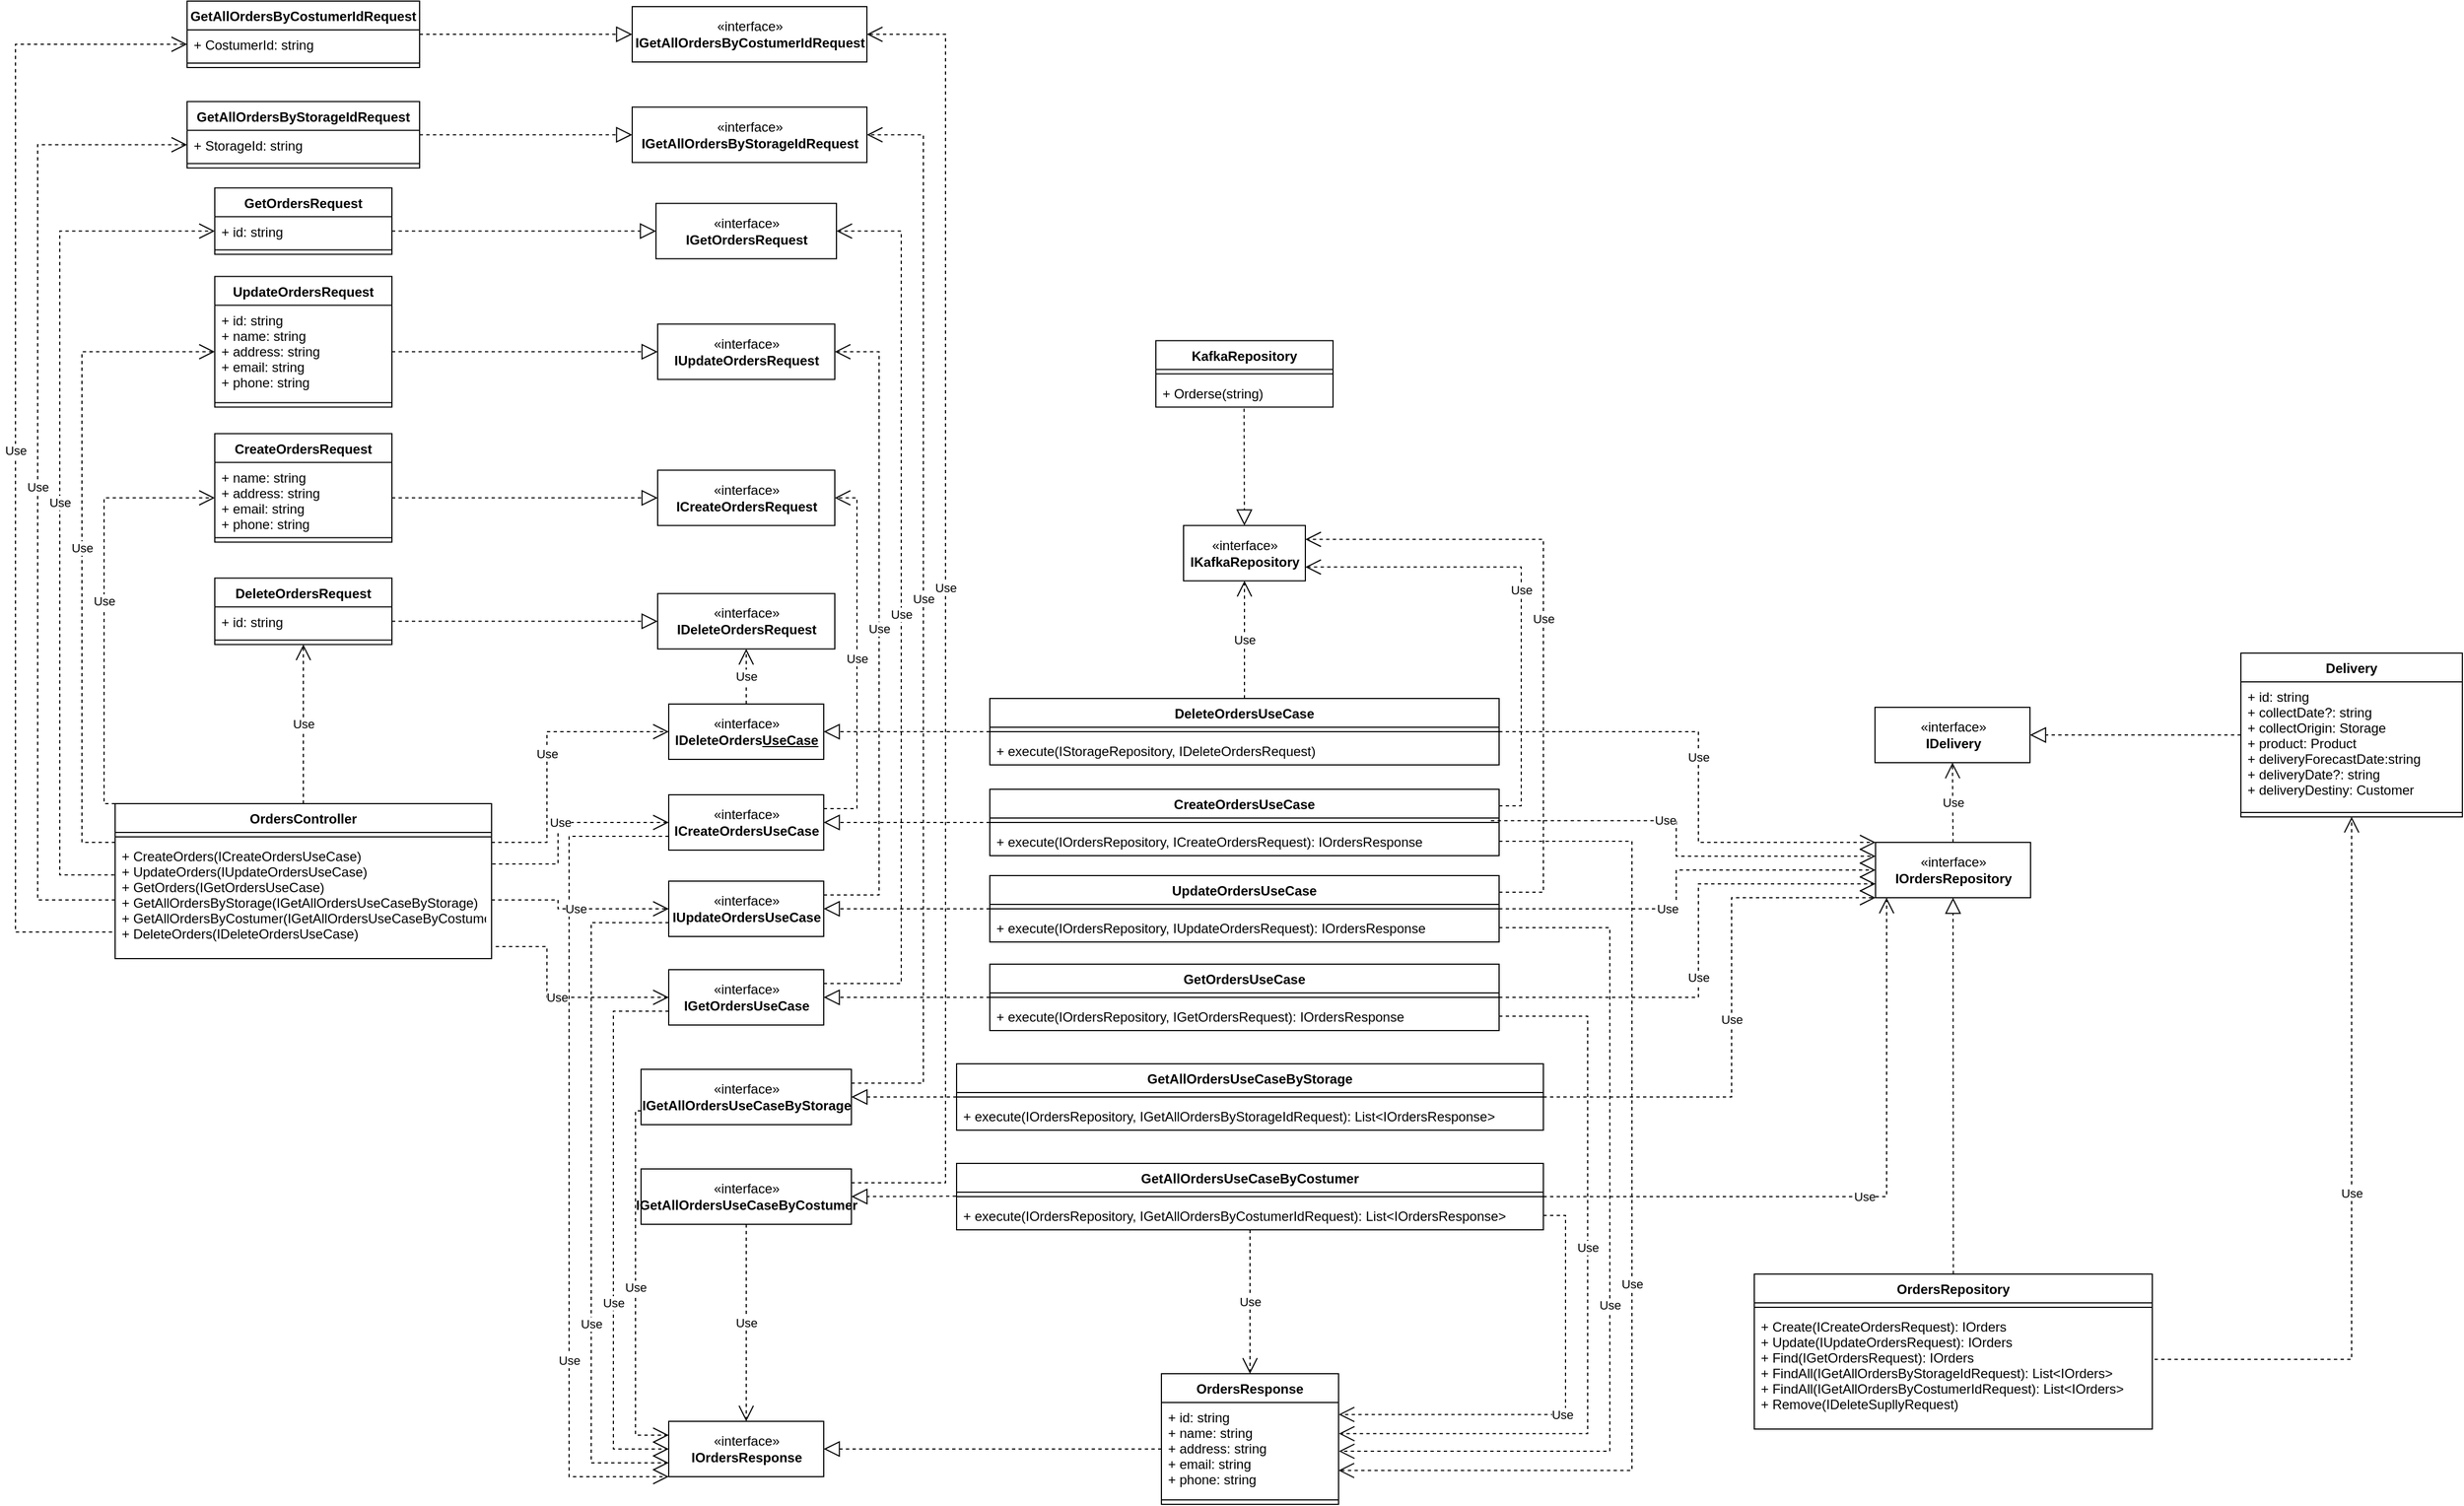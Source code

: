 <mxfile version="18.0.8" type="device"><diagram id="R9wGF6cqfLT7qbF-v_ny" name="Page-1"><mxGraphModel dx="2692" dy="3988" grid="1" gridSize="10" guides="1" tooltips="1" connect="1" arrows="1" fold="1" page="1" pageScale="1" pageWidth="827" pageHeight="1169" math="0" shadow="0"><root><mxCell id="0"/><mxCell id="1" parent="0"/><mxCell id="oBY4pIVmb3Fh3txqAVTj-1" value="" style="endArrow=block;dashed=1;endFill=0;endSize=12;html=1;rounded=0;exitX=0;exitY=0.5;exitDx=0;exitDy=0;entryX=1;entryY=0.5;entryDx=0;entryDy=0;" parent="1" source="oBY4pIVmb3Fh3txqAVTj-48" target="oBY4pIVmb3Fh3txqAVTj-2" edge="1"><mxGeometry width="160" relative="1" as="geometry"><mxPoint x="-690" y="-1157" as="sourcePoint"/><mxPoint x="-260" y="-950" as="targetPoint"/></mxGeometry></mxCell><mxCell id="oBY4pIVmb3Fh3txqAVTj-2" value="«interface»&lt;br&gt;&lt;b&gt;IOrdersResponse&lt;/b&gt;" style="html=1;" parent="1" vertex="1"><mxGeometry x="-890" y="-1127" width="140" height="50" as="geometry"/></mxCell><mxCell id="oBY4pIVmb3Fh3txqAVTj-3" value="" style="endArrow=block;dashed=1;endFill=0;endSize=12;html=1;rounded=0;" parent="1" source="oBY4pIVmb3Fh3txqAVTj-10" target="oBY4pIVmb3Fh3txqAVTj-21" edge="1"><mxGeometry width="160" relative="1" as="geometry"><mxPoint x="-320" y="-1560" as="sourcePoint"/><mxPoint x="-160" y="-1560" as="targetPoint"/></mxGeometry></mxCell><mxCell id="oBY4pIVmb3Fh3txqAVTj-4" value="" style="endArrow=block;dashed=1;endFill=0;endSize=12;html=1;rounded=0;" parent="1" source="oBY4pIVmb3Fh3txqAVTj-7" target="oBY4pIVmb3Fh3txqAVTj-20" edge="1"><mxGeometry width="160" relative="1" as="geometry"><mxPoint x="-670" y="-1600" as="sourcePoint"/><mxPoint x="-510" y="-1600" as="targetPoint"/></mxGeometry></mxCell><mxCell id="oBY4pIVmb3Fh3txqAVTj-5" value="" style="endArrow=block;dashed=1;endFill=0;endSize=12;html=1;rounded=0;" parent="1" source="oBY4pIVmb3Fh3txqAVTj-13" target="oBY4pIVmb3Fh3txqAVTj-22" edge="1"><mxGeometry width="160" relative="1" as="geometry"><mxPoint x="-320" y="-1560" as="sourcePoint"/><mxPoint x="-160" y="-1560" as="targetPoint"/></mxGeometry></mxCell><mxCell id="oBY4pIVmb3Fh3txqAVTj-6" value="" style="endArrow=block;dashed=1;endFill=0;endSize=12;html=1;rounded=0;" parent="1" source="oBY4pIVmb3Fh3txqAVTj-16" target="oBY4pIVmb3Fh3txqAVTj-23" edge="1"><mxGeometry width="160" relative="1" as="geometry"><mxPoint x="-320" y="-1560" as="sourcePoint"/><mxPoint x="-160" y="-1560" as="targetPoint"/></mxGeometry></mxCell><mxCell id="oBY4pIVmb3Fh3txqAVTj-7" value="CreateOrdersUseCase" style="swimlane;fontStyle=1;align=center;verticalAlign=top;childLayout=stackLayout;horizontal=1;startSize=26;horizontalStack=0;resizeParent=1;resizeParentMax=0;resizeLast=0;collapsible=1;marginBottom=0;" parent="1" vertex="1"><mxGeometry x="-600" y="-1698" width="460" height="60" as="geometry"/></mxCell><mxCell id="oBY4pIVmb3Fh3txqAVTj-8" value="" style="line;strokeWidth=1;fillColor=none;align=left;verticalAlign=middle;spacingTop=-1;spacingLeft=3;spacingRight=3;rotatable=0;labelPosition=right;points=[];portConstraint=eastwest;" parent="oBY4pIVmb3Fh3txqAVTj-7" vertex="1"><mxGeometry y="26" width="460" height="8" as="geometry"/></mxCell><mxCell id="oBY4pIVmb3Fh3txqAVTj-9" value="+ execute(IOrdersRepository, ICreateOrdersRequest): IOrdersResponse" style="text;strokeColor=none;fillColor=none;align=left;verticalAlign=top;spacingLeft=4;spacingRight=4;overflow=hidden;rotatable=0;points=[[0,0.5],[1,0.5]];portConstraint=eastwest;" parent="oBY4pIVmb3Fh3txqAVTj-7" vertex="1"><mxGeometry y="34" width="460" height="26" as="geometry"/></mxCell><mxCell id="oBY4pIVmb3Fh3txqAVTj-10" value="UpdateOrdersUseCase" style="swimlane;fontStyle=1;align=center;verticalAlign=top;childLayout=stackLayout;horizontal=1;startSize=26;horizontalStack=0;resizeParent=1;resizeParentMax=0;resizeLast=0;collapsible=1;marginBottom=0;" parent="1" vertex="1"><mxGeometry x="-600" y="-1620" width="460" height="60" as="geometry"/></mxCell><mxCell id="oBY4pIVmb3Fh3txqAVTj-11" value="" style="line;strokeWidth=1;fillColor=none;align=left;verticalAlign=middle;spacingTop=-1;spacingLeft=3;spacingRight=3;rotatable=0;labelPosition=right;points=[];portConstraint=eastwest;" parent="oBY4pIVmb3Fh3txqAVTj-10" vertex="1"><mxGeometry y="26" width="460" height="8" as="geometry"/></mxCell><mxCell id="oBY4pIVmb3Fh3txqAVTj-12" value="+ execute(IOrdersRepository, IUpdateOrdersRequest): IOrdersResponse" style="text;strokeColor=none;fillColor=none;align=left;verticalAlign=top;spacingLeft=4;spacingRight=4;overflow=hidden;rotatable=0;points=[[0,0.5],[1,0.5]];portConstraint=eastwest;" parent="oBY4pIVmb3Fh3txqAVTj-10" vertex="1"><mxGeometry y="34" width="460" height="26" as="geometry"/></mxCell><mxCell id="oBY4pIVmb3Fh3txqAVTj-13" value="GetOrdersUseCase" style="swimlane;fontStyle=1;align=center;verticalAlign=top;childLayout=stackLayout;horizontal=1;startSize=26;horizontalStack=0;resizeParent=1;resizeParentMax=0;resizeLast=0;collapsible=1;marginBottom=0;" parent="1" vertex="1"><mxGeometry x="-600" y="-1540" width="460" height="60" as="geometry"/></mxCell><mxCell id="oBY4pIVmb3Fh3txqAVTj-14" value="" style="line;strokeWidth=1;fillColor=none;align=left;verticalAlign=middle;spacingTop=-1;spacingLeft=3;spacingRight=3;rotatable=0;labelPosition=right;points=[];portConstraint=eastwest;" parent="oBY4pIVmb3Fh3txqAVTj-13" vertex="1"><mxGeometry y="26" width="460" height="8" as="geometry"/></mxCell><mxCell id="oBY4pIVmb3Fh3txqAVTj-15" value="+ execute(IOrdersRepository, IGetOrdersRequest): IOrdersResponse" style="text;strokeColor=none;fillColor=none;align=left;verticalAlign=top;spacingLeft=4;spacingRight=4;overflow=hidden;rotatable=0;points=[[0,0.5],[1,0.5]];portConstraint=eastwest;" parent="oBY4pIVmb3Fh3txqAVTj-13" vertex="1"><mxGeometry y="34" width="460" height="26" as="geometry"/></mxCell><mxCell id="oBY4pIVmb3Fh3txqAVTj-16" value="DeleteOrdersUseCase" style="swimlane;fontStyle=1;align=center;verticalAlign=top;childLayout=stackLayout;horizontal=1;startSize=26;horizontalStack=0;resizeParent=1;resizeParentMax=0;resizeLast=0;collapsible=1;marginBottom=0;" parent="1" vertex="1"><mxGeometry x="-600" y="-1780" width="460" height="60" as="geometry"/></mxCell><mxCell id="oBY4pIVmb3Fh3txqAVTj-17" value="" style="line;strokeWidth=1;fillColor=none;align=left;verticalAlign=middle;spacingTop=-1;spacingLeft=3;spacingRight=3;rotatable=0;labelPosition=right;points=[];portConstraint=eastwest;" parent="oBY4pIVmb3Fh3txqAVTj-16" vertex="1"><mxGeometry y="26" width="460" height="8" as="geometry"/></mxCell><mxCell id="oBY4pIVmb3Fh3txqAVTj-18" value="+ execute(IStorageRepository, IDeleteOrdersRequest)" style="text;strokeColor=none;fillColor=none;align=left;verticalAlign=top;spacingLeft=4;spacingRight=4;overflow=hidden;rotatable=0;points=[[0,0.5],[1,0.5]];portConstraint=eastwest;" parent="oBY4pIVmb3Fh3txqAVTj-16" vertex="1"><mxGeometry y="34" width="460" height="26" as="geometry"/></mxCell><mxCell id="oBY4pIVmb3Fh3txqAVTj-19" value="&lt;span style=&quot;color: rgba(0 , 0 , 0 , 0) ; font-family: monospace ; font-size: 0px&quot;&gt;%3CmxGraphModel%3E%3Croot%3E%3CmxCell%20id%3D%220%22%2F%3E%3CmxCell%20id%3D%221%22%20parent%3D%220%22%2F%3E%3CmxCell%20id%3D%222%22%20value%3D%22%C2%ABinterface%C2%BB%26lt%3Bbr%26gt%3B%26lt%3Bb%26gt%3BICreateOrdersRequest%26lt%3B%2Fb%26gt%3B%22%20style%3D%22html%3D1%3B%22%20vertex%3D%221%22%20parent%3D%221%22%3E%3CmxGeometry%20x%3D%22-1110%22%20y%3D%22-2160%22%20width%3D%22140%22%20height%3D%2250%22%20as%3D%22geometry%22%2F%3E%3C%2FmxCell%3E%3CmxCell%20id%3D%223%22%20value%3D%22%C2%ABinterface%C2%BB%26lt%3Bbr%26gt%3B%26lt%3Bb%26gt%3BIGetOrdersRequest%26lt%3B%2Fb%26gt%3B%22%20style%3D%22html%3D1%3B%22%20vertex%3D%221%22%20parent%3D%221%22%3E%3CmxGeometry%20x%3D%22-1110%22%20y%3D%22-2040%22%20width%3D%22140%22%20height%3D%2250%22%20as%3D%22geometry%22%2F%3E%3C%2FmxCell%3E%3CmxCell%20id%3D%224%22%20value%3D%22%C2%ABinterface%C2%BB%26lt%3Bbr%26gt%3B%26lt%3Bb%26gt%3BIUpdateOrdersR%26lt%3B%2Fb%26gt%3B%26lt%3Bspan%20style%3D%26quot%3Bcolor%3A%20rgba(0%20%2C%200%20%2C%200%20%2C%200)%20%3B%20font-family%3A%20monospace%20%3B%20font-size%3A%200px%26quot%3B%26gt%3B%253CmxGraphModel%253E%253Croot%253E%253CmxCell%2520id%253D%25220%2522%252F%253E%253CmxCell%2520id%253D%25221%2522%2520parent%253D%25220%2522%252F%253E%253CmxCell%2520id%253D%25222%2522%2520value%253D%2522%25C2%25ABinterface%25C2%25BB%2526lt%253Bbr%2526gt%253B%2526lt%253Bb%2526gt%253BICreateOrdersRequest%2526lt%253B%252Fb%2526gt%253B%2522%2520style%253D%2522html%253D1%253B%2522%2520vertex%253D%25221%2522%2520parent%253D%25221%2522%253E%253CmxGeometry%2520x%253D%2522-790%2522%2520y%253D%2522-1310%2522%2520width%253D%2522140%2522%2520height%253D%252250%2522%2520as%253D%2522geometry%2522%252F%253E%253C%252FmxCell%253E%253C%252Froot%253E%253C%252FmxGraphModel%253E%26lt%3B%2Fspan%26gt%3B%26lt%3Bb%26gt%3B%26lt%3Bbr%26gt%3Bequest%26lt%3B%2Fb%26gt%3B%22%20style%3D%22html%3D1%3B%22%20vertex%3D%221%22%20parent%3D%221%22%3E%3CmxGeometry%20x%3D%22-1110%22%20y%3D%22-2100%22%20width%3D%22140%22%20height%3D%2250%22%20as%3D%22geometry%22%2F%3E%3C%2FmxCell%3E%3CmxCell%20id%3D%225%22%20value%3D%22%C2%ABinterface%C2%BB%26lt%3Bbr%26gt%3B%26lt%3Bb%26gt%3BIDeleteOrdersRequest%26lt%3B%2Fb%26gt%3B%22%20style%3D%22html%3D1%3B%22%20vertex%3D%221%22%20parent%3D%221%22%3E%3CmxGeometry%20x%3D%22-1110%22%20y%3D%22-1980%22%20width%3D%22140%22%20height%3D%2250%22%20as%3D%22geometry%22%2F%3E%3C%2FmxCell%3E%3C%2Froot%3E%3C%2FmxGraphModel%3E&lt;/span&gt;" style="html=1;strokeColor=none;resizeWidth=1;resizeHeight=1;fillColor=none;part=1;connectable=0;allowArrows=0;deletable=0;" parent="1" vertex="1"><mxGeometry x="-930" y="-1790" width="230.0" height="224" as="geometry"><mxPoint y="30" as="offset"/></mxGeometry></mxCell><mxCell id="oBY4pIVmb3Fh3txqAVTj-20" value="«interface»&lt;br&gt;&lt;b&gt;ICreateOrdersUseCase&lt;/b&gt;" style="html=1;" parent="1" vertex="1"><mxGeometry x="-890" y="-1693" width="140" height="50" as="geometry"/></mxCell><mxCell id="oBY4pIVmb3Fh3txqAVTj-21" value="«interface»&lt;br&gt;&lt;b&gt;IUpdateOrdersUseCase&lt;/b&gt;&lt;span style=&quot;color: rgba(0 , 0 , 0 , 0) ; font-family: monospace ; font-size: 0px&quot;&gt;%3CmxGraphModel%3E%3Croot%3E%3CmxCell%20id%3D%220%22%2F%3E%3CmxCell%20id%3D%221%22%20parent%3D%220%22%2F%3E%3CmxCell%20id%3D%222%22%20value%3D%22%C2%ABinterface%C2%BB%26lt%3Bbr%26gt%3B%26lt%3Bb%26gt%3BICreateOrdersRequest%26lt%3B%2Fb%26gt%3B%22%20style%3D%22html%3D1%3B%22%20vertex%3D%221%22%20parent%3D%221%22%3E%3CmxGeometry%20x%3D%22-790%22%20y%3D%22-1310%22%20width%3D%22140%22%20height%3D%2250%22%20as%3D%22geometry%22%2F%3E%3C%2FmxCell%3E%3C%2Froot%3E%3C%2FmxGraphMom&lt;/span&gt;&lt;b&gt;&lt;br&gt;&lt;/b&gt;" style="html=1;" parent="1" vertex="1"><mxGeometry x="-890" y="-1615" width="140" height="50" as="geometry"/></mxCell><mxCell id="oBY4pIVmb3Fh3txqAVTj-22" value="«interface»&lt;br&gt;&lt;b&gt;IGetOrdersUseCase&lt;/b&gt;" style="html=1;" parent="1" vertex="1"><mxGeometry x="-890" y="-1535" width="140" height="50" as="geometry"/></mxCell><mxCell id="oBY4pIVmb3Fh3txqAVTj-23" value="«interface»&lt;br&gt;&lt;b&gt;IDeleteOrders&lt;u&gt;UseCase&lt;/u&gt;&lt;/b&gt;" style="html=1;" parent="1" vertex="1"><mxGeometry x="-890" y="-1775" width="140" height="50" as="geometry"/></mxCell><mxCell id="oBY4pIVmb3Fh3txqAVTj-24" value="Use" style="endArrow=open;endSize=12;dashed=1;html=1;rounded=0;exitX=0;exitY=0.75;exitDx=0;exitDy=0;edgeStyle=elbowEdgeStyle;entryX=0;entryY=1;entryDx=0;entryDy=0;" parent="1" source="oBY4pIVmb3Fh3txqAVTj-20" target="oBY4pIVmb3Fh3txqAVTj-2" edge="1"><mxGeometry x="0.485" width="160" relative="1" as="geometry"><mxPoint x="-1170" y="-1640" as="sourcePoint"/><mxPoint x="-920" y="-1250" as="targetPoint"/><Array as="points"><mxPoint x="-980" y="-1610"/><mxPoint x="-970" y="-1390"/><mxPoint x="-900" y="-1210"/><mxPoint x="-920" y="-1420"/><mxPoint x="-910" y="-1660"/><mxPoint x="-900" y="-1680"/><mxPoint x="-890" y="-1560"/></Array><mxPoint as="offset"/></mxGeometry></mxCell><mxCell id="oBY4pIVmb3Fh3txqAVTj-25" value="Use" style="endArrow=open;endSize=12;dashed=1;html=1;rounded=0;exitX=0;exitY=0.75;exitDx=0;exitDy=0;edgeStyle=elbowEdgeStyle;entryX=0;entryY=0.75;entryDx=0;entryDy=0;" parent="1" source="oBY4pIVmb3Fh3txqAVTj-21" target="oBY4pIVmb3Fh3txqAVTj-2" edge="1"><mxGeometry x="0.376" width="160" relative="1" as="geometry"><mxPoint x="-1030" y="-1450" as="sourcePoint"/><mxPoint x="-940" y="-1230" as="targetPoint"/><Array as="points"><mxPoint x="-960" y="-1370"/><mxPoint x="-950" y="-1400"/><mxPoint x="-940" y="-1440"/><mxPoint x="-940" y="-1410"/><mxPoint x="-920" y="-1490"/><mxPoint x="-910" y="-1519"/></Array><mxPoint as="offset"/></mxGeometry></mxCell><mxCell id="oBY4pIVmb3Fh3txqAVTj-26" value="Use" style="endArrow=open;endSize=12;dashed=1;html=1;rounded=0;exitX=0;exitY=0.75;exitDx=0;exitDy=0;edgeStyle=elbowEdgeStyle;entryX=0;entryY=0.5;entryDx=0;entryDy=0;" parent="1" source="oBY4pIVmb3Fh3txqAVTj-22" target="oBY4pIVmb3Fh3txqAVTj-2" edge="1"><mxGeometry x="0.264" width="160" relative="1" as="geometry"><mxPoint x="-1030" y="-1450" as="sourcePoint"/><mxPoint x="-960" y="-1180" as="targetPoint"/><Array as="points"><mxPoint x="-940" y="-1210"/><mxPoint x="-930" y="-1370"/><mxPoint x="-920" y="-1390"/><mxPoint x="-820" y="-1370"/><mxPoint x="-930" y="-1390"/><mxPoint x="-960" y="-1380"/><mxPoint x="-980" y="-1400"/><mxPoint x="-940" y="-1480"/><mxPoint x="-930" y="-1480"/></Array><mxPoint as="offset"/></mxGeometry></mxCell><mxCell id="oBY4pIVmb3Fh3txqAVTj-27" value="Use" style="endArrow=open;endSize=12;dashed=1;html=1;rounded=0;exitX=0.984;exitY=0.3;exitDx=0;exitDy=0;entryX=0;entryY=0.25;entryDx=0;entryDy=0;edgeStyle=elbowEdgeStyle;exitPerimeter=0;" parent="1" source="oBY4pIVmb3Fh3txqAVTj-8" target="oBY4pIVmb3Fh3txqAVTj-74" edge="1"><mxGeometry x="-0.17" width="160" relative="1" as="geometry"><mxPoint x="-320" y="-1650" as="sourcePoint"/><mxPoint x="-160" y="-1650" as="targetPoint"/><Array as="points"><mxPoint x="20" y="-1650"/><mxPoint x="20" y="-1720"/></Array><mxPoint as="offset"/></mxGeometry></mxCell><mxCell id="oBY4pIVmb3Fh3txqAVTj-28" value="Use" style="endArrow=open;endSize=12;dashed=1;html=1;rounded=0;exitX=1;exitY=0.5;exitDx=0;exitDy=0;entryX=0;entryY=0.5;entryDx=0;entryDy=0;edgeStyle=elbowEdgeStyle;" parent="1" source="oBY4pIVmb3Fh3txqAVTj-10" target="oBY4pIVmb3Fh3txqAVTj-74" edge="1"><mxGeometry x="-0.193" width="160" relative="1" as="geometry"><mxPoint x="-310" y="-1640" as="sourcePoint"/><mxPoint x="-150" y="-1640" as="targetPoint"/><Array as="points"><mxPoint x="20" y="-1610"/></Array><mxPoint as="offset"/></mxGeometry></mxCell><mxCell id="oBY4pIVmb3Fh3txqAVTj-29" value="Use" style="endArrow=open;endSize=12;dashed=1;html=1;rounded=0;exitX=1;exitY=0.5;exitDx=0;exitDy=0;entryX=0;entryY=0.75;entryDx=0;entryDy=0;edgeStyle=elbowEdgeStyle;" parent="1" source="oBY4pIVmb3Fh3txqAVTj-13" target="oBY4pIVmb3Fh3txqAVTj-74" edge="1"><mxGeometry x="-0.104" width="160" relative="1" as="geometry"><mxPoint x="-300" y="-1630" as="sourcePoint"/><mxPoint x="-140" y="-1630" as="targetPoint"/><Array as="points"><mxPoint x="40" y="-1540"/><mxPoint x="-10" y="-1620"/><mxPoint x="-260" y="-1620"/></Array><mxPoint as="offset"/></mxGeometry></mxCell><mxCell id="oBY4pIVmb3Fh3txqAVTj-30" value="Use" style="endArrow=open;endSize=12;dashed=1;html=1;rounded=0;edgeStyle=elbowEdgeStyle;exitX=1;exitY=0.5;exitDx=0;exitDy=0;entryX=0;entryY=0;entryDx=0;entryDy=0;" parent="1" source="oBY4pIVmb3Fh3txqAVTj-16" target="oBY4pIVmb3Fh3txqAVTj-74" edge="1"><mxGeometry x="-0.08" width="160" relative="1" as="geometry"><mxPoint x="-280" y="-1550" as="sourcePoint"/><mxPoint x="150" y="-1750" as="targetPoint"/><Array as="points"><mxPoint x="40" y="-1690"/><mxPoint x="30" y="-1560"/></Array><mxPoint as="offset"/></mxGeometry></mxCell><mxCell id="oBY4pIVmb3Fh3txqAVTj-31" value="DeleteOrdersRequest" style="swimlane;fontStyle=1;align=center;verticalAlign=top;childLayout=stackLayout;horizontal=1;startSize=26;horizontalStack=0;resizeParent=1;resizeParentMax=0;resizeLast=0;collapsible=1;marginBottom=0;" parent="1" vertex="1"><mxGeometry x="-1300" y="-1888.75" width="160" height="60" as="geometry"/></mxCell><mxCell id="oBY4pIVmb3Fh3txqAVTj-32" value="+ id: string" style="text;strokeColor=none;fillColor=none;align=left;verticalAlign=top;spacingLeft=4;spacingRight=4;overflow=hidden;rotatable=0;points=[[0,0.5],[1,0.5]];portConstraint=eastwest;" parent="oBY4pIVmb3Fh3txqAVTj-31" vertex="1"><mxGeometry y="26" width="160" height="26" as="geometry"/></mxCell><mxCell id="oBY4pIVmb3Fh3txqAVTj-33" value="" style="line;strokeWidth=1;fillColor=none;align=left;verticalAlign=middle;spacingTop=-1;spacingLeft=3;spacingRight=3;rotatable=0;labelPosition=right;points=[];portConstraint=eastwest;" parent="oBY4pIVmb3Fh3txqAVTj-31" vertex="1"><mxGeometry y="52" width="160" height="8" as="geometry"/></mxCell><mxCell id="oBY4pIVmb3Fh3txqAVTj-34" style="edgeStyle=elbowEdgeStyle;rounded=0;orthogonalLoop=1;jettySize=auto;html=1;exitX=0.5;exitY=0;exitDx=0;exitDy=0;" parent="1" source="oBY4pIVmb3Fh3txqAVTj-31" target="oBY4pIVmb3Fh3txqAVTj-31" edge="1"><mxGeometry relative="1" as="geometry"/></mxCell><mxCell id="oBY4pIVmb3Fh3txqAVTj-35" value="GetOrdersRequest" style="swimlane;fontStyle=1;align=center;verticalAlign=top;childLayout=stackLayout;horizontal=1;startSize=26;horizontalStack=0;resizeParent=1;resizeParentMax=0;resizeLast=0;collapsible=1;marginBottom=0;" parent="1" vertex="1"><mxGeometry x="-1300" y="-2241.25" width="160" height="60" as="geometry"/></mxCell><mxCell id="oBY4pIVmb3Fh3txqAVTj-36" value="+ id: string" style="text;strokeColor=none;fillColor=none;align=left;verticalAlign=top;spacingLeft=4;spacingRight=4;overflow=hidden;rotatable=0;points=[[0,0.5],[1,0.5]];portConstraint=eastwest;" parent="oBY4pIVmb3Fh3txqAVTj-35" vertex="1"><mxGeometry y="26" width="160" height="26" as="geometry"/></mxCell><mxCell id="oBY4pIVmb3Fh3txqAVTj-37" value="" style="line;strokeWidth=1;fillColor=none;align=left;verticalAlign=middle;spacingTop=-1;spacingLeft=3;spacingRight=3;rotatable=0;labelPosition=right;points=[];portConstraint=eastwest;" parent="oBY4pIVmb3Fh3txqAVTj-35" vertex="1"><mxGeometry y="52" width="160" height="8" as="geometry"/></mxCell><mxCell id="oBY4pIVmb3Fh3txqAVTj-38" value="UpdateOrdersRequest" style="swimlane;fontStyle=1;align=center;verticalAlign=top;childLayout=stackLayout;horizontal=1;startSize=26;horizontalStack=0;resizeParent=1;resizeParentMax=0;resizeLast=0;collapsible=1;marginBottom=0;" parent="1" vertex="1"><mxGeometry x="-1300" y="-2161.25" width="160" height="118" as="geometry"/></mxCell><mxCell id="oBY4pIVmb3Fh3txqAVTj-39" value="+ id: string&#10;+ name: string&#10;+ address: string&#10;+ email: string&#10;+ phone: string" style="text;strokeColor=none;fillColor=none;align=left;verticalAlign=top;spacingLeft=4;spacingRight=4;overflow=hidden;rotatable=0;points=[[0,0.5],[1,0.5]];portConstraint=eastwest;" parent="oBY4pIVmb3Fh3txqAVTj-38" vertex="1"><mxGeometry y="26" width="160" height="84" as="geometry"/></mxCell><mxCell id="oBY4pIVmb3Fh3txqAVTj-40" value="" style="line;strokeWidth=1;fillColor=none;align=left;verticalAlign=middle;spacingTop=-1;spacingLeft=3;spacingRight=3;rotatable=0;labelPosition=right;points=[];portConstraint=eastwest;" parent="oBY4pIVmb3Fh3txqAVTj-38" vertex="1"><mxGeometry y="110" width="160" height="8" as="geometry"/></mxCell><mxCell id="oBY4pIVmb3Fh3txqAVTj-41" value="CreateOrdersRequest" style="swimlane;fontStyle=1;align=center;verticalAlign=top;childLayout=stackLayout;horizontal=1;startSize=26;horizontalStack=0;resizeParent=1;resizeParentMax=0;resizeLast=0;collapsible=1;marginBottom=0;" parent="1" vertex="1"><mxGeometry x="-1300" y="-2019.25" width="160" height="98" as="geometry"/></mxCell><mxCell id="oBY4pIVmb3Fh3txqAVTj-42" value="+ name: string&#10;+ address: string&#10;+ email: string&#10;+ phone: string" style="text;strokeColor=none;fillColor=none;align=left;verticalAlign=top;spacingLeft=4;spacingRight=4;overflow=hidden;rotatable=0;points=[[0,0.5],[1,0.5]];portConstraint=eastwest;" parent="oBY4pIVmb3Fh3txqAVTj-41" vertex="1"><mxGeometry y="26" width="160" height="64" as="geometry"/></mxCell><mxCell id="oBY4pIVmb3Fh3txqAVTj-43" value="" style="line;strokeWidth=1;fillColor=none;align=left;verticalAlign=middle;spacingTop=-1;spacingLeft=3;spacingRight=3;rotatable=0;labelPosition=right;points=[];portConstraint=eastwest;" parent="oBY4pIVmb3Fh3txqAVTj-41" vertex="1"><mxGeometry y="90" width="160" height="8" as="geometry"/></mxCell><mxCell id="oBY4pIVmb3Fh3txqAVTj-44" value="Use" style="endArrow=open;endSize=12;dashed=1;html=1;rounded=0;exitX=1;exitY=0.5;exitDx=0;exitDy=0;entryX=1.002;entryY=0.335;entryDx=0;entryDy=0;edgeStyle=elbowEdgeStyle;entryPerimeter=0;" parent="1" source="oBY4pIVmb3Fh3txqAVTj-15" target="oBY4pIVmb3Fh3txqAVTj-48" edge="1"><mxGeometry x="-0.153" width="160" relative="1" as="geometry"><mxPoint x="-460" y="-1450" as="sourcePoint"/><mxPoint x="-520" y="-1392" as="targetPoint"/><Array as="points"><mxPoint x="-60" y="-1280"/><mxPoint x="-100" y="-1440"/><mxPoint x="-90" y="-1460"/><mxPoint x="-110" y="-1380"/><mxPoint x="-500" y="-1440"/><mxPoint x="-490" y="-1490"/></Array><mxPoint as="offset"/></mxGeometry></mxCell><mxCell id="oBY4pIVmb3Fh3txqAVTj-45" value="Use" style="endArrow=open;endSize=12;dashed=1;html=1;rounded=0;exitX=1;exitY=0.5;exitDx=0;exitDy=0;entryX=1.002;entryY=0.524;entryDx=0;entryDy=0;edgeStyle=elbowEdgeStyle;entryPerimeter=0;" parent="1" source="oBY4pIVmb3Fh3txqAVTj-12" target="oBY4pIVmb3Fh3txqAVTj-48" edge="1"><mxGeometry x="0.077" width="160" relative="1" as="geometry"><mxPoint x="-530" y="-1530" as="sourcePoint"/><mxPoint x="-520" y="-1377" as="targetPoint"/><Array as="points"><mxPoint x="-40" y="-1280"/><mxPoint x="-80" y="-1550"/><mxPoint x="-100" y="-1550"/><mxPoint x="-110" y="-1400"/><mxPoint x="-120" y="-1430"/><mxPoint x="-130" y="-1470"/><mxPoint x="-470" y="-1490"/></Array><mxPoint as="offset"/></mxGeometry></mxCell><mxCell id="oBY4pIVmb3Fh3txqAVTj-46" value="Use" style="endArrow=open;endSize=12;dashed=1;html=1;rounded=0;exitX=1;exitY=0.5;exitDx=0;exitDy=0;entryX=1;entryY=0.731;entryDx=0;entryDy=0;edgeStyle=elbowEdgeStyle;entryPerimeter=0;" parent="1" source="oBY4pIVmb3Fh3txqAVTj-9" target="oBY4pIVmb3Fh3txqAVTj-48" edge="1"><mxGeometry x="0.093" width="160" relative="1" as="geometry"><mxPoint x="-390" y="-1460" as="sourcePoint"/><mxPoint x="-520" y="-1369.5" as="targetPoint"/><Array as="points"><mxPoint x="-20" y="-1280"/><mxPoint x="10" y="-1280"/><mxPoint x="-60" y="-1460"/><mxPoint x="-80" y="-1470"/><mxPoint x="-100" y="-1620"/><mxPoint x="-240" y="-1550"/><mxPoint x="-450" y="-1540"/></Array><mxPoint y="-1" as="offset"/></mxGeometry></mxCell><mxCell id="oBY4pIVmb3Fh3txqAVTj-47" value="OrdersResponse" style="swimlane;fontStyle=1;align=center;verticalAlign=top;childLayout=stackLayout;horizontal=1;startSize=26;horizontalStack=0;resizeParent=1;resizeParentMax=0;resizeLast=0;collapsible=1;marginBottom=0;" parent="1" vertex="1"><mxGeometry x="-445" y="-1170" width="160" height="118" as="geometry"/></mxCell><mxCell id="oBY4pIVmb3Fh3txqAVTj-48" value="+ id: string&#10;+ name: string&#10;+ address: string&#10;+ email: string&#10;+ phone: string" style="text;strokeColor=none;fillColor=none;align=left;verticalAlign=top;spacingLeft=4;spacingRight=4;overflow=hidden;rotatable=0;points=[[0,0.5],[1,0.5]];portConstraint=eastwest;" parent="oBY4pIVmb3Fh3txqAVTj-47" vertex="1"><mxGeometry y="26" width="160" height="84" as="geometry"/></mxCell><mxCell id="oBY4pIVmb3Fh3txqAVTj-49" value="" style="line;strokeWidth=1;fillColor=none;align=left;verticalAlign=middle;spacingTop=-1;spacingLeft=3;spacingRight=3;rotatable=0;labelPosition=right;points=[];portConstraint=eastwest;" parent="oBY4pIVmb3Fh3txqAVTj-47" vertex="1"><mxGeometry y="110" width="160" height="8" as="geometry"/></mxCell><mxCell id="oBY4pIVmb3Fh3txqAVTj-50" value="Use" style="endArrow=open;endSize=12;dashed=1;html=1;rounded=0;exitX=0.5;exitY=0;exitDx=0;exitDy=0;entryX=0.5;entryY=1;entryDx=0;entryDy=0;" parent="1" source="oBY4pIVmb3Fh3txqAVTj-74" target="oBY4pIVmb3Fh3txqAVTj-75" edge="1"><mxGeometry width="160" relative="1" as="geometry"><mxPoint x="-8.5" y="-1750" as="sourcePoint"/><mxPoint y="-1830" as="targetPoint"/></mxGeometry></mxCell><mxCell id="oBY4pIVmb3Fh3txqAVTj-51" value="«interface»&lt;br&gt;&lt;b&gt;IDeleteOrdersRequest&lt;/b&gt;" style="html=1;" parent="1" vertex="1"><mxGeometry x="-900" y="-1874.75" width="160" height="50" as="geometry"/></mxCell><mxCell id="oBY4pIVmb3Fh3txqAVTj-52" value="«interface»&lt;br&gt;&lt;b&gt;ICreateOrdersRequest&lt;/b&gt;" style="html=1;" parent="1" vertex="1"><mxGeometry x="-900" y="-1986.25" width="160" height="50" as="geometry"/></mxCell><mxCell id="oBY4pIVmb3Fh3txqAVTj-53" value="«interface»&lt;br&gt;&lt;b&gt;IUpdateOrdersR&lt;/b&gt;&lt;span style=&quot;color: rgba(0 , 0 , 0 , 0) ; font-family: monospace ; font-size: 0px&quot;&gt;3CmxGraphModel%3E%3Croot%3E%3CmxCell%20id%3D%220%22%2F%3E%3CmxCell%20id%3D%221%22%20parent%3D%220%22%2F%3E%3CmxCell%20id%3D%222%22%20value%3D%22%C2%ABinterface%C2%BB%26lt%3Bbr%26gt%3B%26lt%3Bb%26gt%3BICreateOrdersRequest%26lt%3B%2Fb%26gt%3B%22%20style%3D%22html%3D1%3B%22%20vertex%3D%221%22%20parent%3D%221%22%3E%3CmxGeometry%20x%3D%22-790%22%20y%3D%22-1310%22%20width%3D%22140%22%20height%3D%2250%22%20as%3D%22geometry%22%2F%3E%3C%2FmxCell%3E%3C%2Froot%3E%3C%2FmxGraphModel%3E&lt;/span&gt;&lt;b&gt;equest&lt;/b&gt;" style="html=1;" parent="1" vertex="1"><mxGeometry x="-900" y="-2118.25" width="160" height="50" as="geometry"/></mxCell><mxCell id="oBY4pIVmb3Fh3txqAVTj-54" value="«interface»&lt;br&gt;&lt;b&gt;IGetOrdersRequest&lt;/b&gt;" style="html=1;" parent="1" vertex="1"><mxGeometry x="-901.5" y="-2227.25" width="163" height="50" as="geometry"/></mxCell><mxCell id="oBY4pIVmb3Fh3txqAVTj-55" value="Use" style="endArrow=open;endSize=12;dashed=1;html=1;rounded=0;entryX=0.5;entryY=1;entryDx=0;entryDy=0;exitX=0.5;exitY=0;exitDx=0;exitDy=0;" parent="1" source="oBY4pIVmb3Fh3txqAVTj-23" target="oBY4pIVmb3Fh3txqAVTj-51" edge="1"><mxGeometry width="160" relative="1" as="geometry"><mxPoint x="-820" y="-1820" as="sourcePoint"/><mxPoint x="-660" y="-1820" as="targetPoint"/></mxGeometry></mxCell><mxCell id="oBY4pIVmb3Fh3txqAVTj-56" value="OrdersController" style="swimlane;fontStyle=1;align=center;verticalAlign=top;childLayout=stackLayout;horizontal=1;startSize=26;horizontalStack=0;resizeParent=1;resizeParentMax=0;resizeLast=0;collapsible=1;marginBottom=0;" parent="1" vertex="1"><mxGeometry x="-1390" y="-1685" width="340" height="140" as="geometry"/></mxCell><mxCell id="oBY4pIVmb3Fh3txqAVTj-57" value="" style="line;strokeWidth=1;fillColor=none;align=left;verticalAlign=middle;spacingTop=-1;spacingLeft=3;spacingRight=3;rotatable=0;labelPosition=right;points=[];portConstraint=eastwest;" parent="oBY4pIVmb3Fh3txqAVTj-56" vertex="1"><mxGeometry y="26" width="340" height="8" as="geometry"/></mxCell><mxCell id="oBY4pIVmb3Fh3txqAVTj-58" value="+ CreateOrders(ICreateOrdersUseCase)&#10;+ UpdateOrders(IUpdateOrdersUseCase)&#10;+ GetOrders(IGetOrdersUseCase)&#10;+ GetAllOrdersByStorage(IGetAllOrdersUseCaseByStorage)&#10;+ GetAllOrdersByCostumer(IGetAllOrdersUseCaseByCostumer)&#10;+ DeleteOrders(IDeleteOrdersUseCase)" style="text;strokeColor=none;fillColor=none;align=left;verticalAlign=top;spacingLeft=4;spacingRight=4;overflow=hidden;rotatable=0;points=[[0,0.5],[1,0.5]];portConstraint=eastwest;" parent="oBY4pIVmb3Fh3txqAVTj-56" vertex="1"><mxGeometry y="34" width="340" height="106" as="geometry"/></mxCell><mxCell id="oBY4pIVmb3Fh3txqAVTj-59" value="" style="endArrow=block;dashed=1;endFill=0;endSize=12;html=1;rounded=0;entryX=0;entryY=0.5;entryDx=0;entryDy=0;" parent="1" source="oBY4pIVmb3Fh3txqAVTj-36" target="oBY4pIVmb3Fh3txqAVTj-54" edge="1"><mxGeometry width="160" relative="1" as="geometry"><mxPoint x="-1110" y="-2221.25" as="sourcePoint"/><mxPoint x="-950" y="-2221.25" as="targetPoint"/></mxGeometry></mxCell><mxCell id="oBY4pIVmb3Fh3txqAVTj-60" value="" style="endArrow=block;dashed=1;endFill=0;endSize=12;html=1;rounded=0;exitX=1;exitY=0.5;exitDx=0;exitDy=0;entryX=0;entryY=0.5;entryDx=0;entryDy=0;" parent="1" source="oBY4pIVmb3Fh3txqAVTj-39" target="oBY4pIVmb3Fh3txqAVTj-53" edge="1"><mxGeometry width="160" relative="1" as="geometry"><mxPoint x="-1090" y="-2091.25" as="sourcePoint"/><mxPoint x="-930" y="-2091.25" as="targetPoint"/></mxGeometry></mxCell><mxCell id="oBY4pIVmb3Fh3txqAVTj-61" value="" style="endArrow=block;dashed=1;endFill=0;endSize=12;html=1;rounded=0;exitX=1;exitY=0.5;exitDx=0;exitDy=0;entryX=0;entryY=0.5;entryDx=0;entryDy=0;" parent="1" source="oBY4pIVmb3Fh3txqAVTj-42" target="oBY4pIVmb3Fh3txqAVTj-52" edge="1"><mxGeometry width="160" relative="1" as="geometry"><mxPoint x="-1260" y="-2011.25" as="sourcePoint"/><mxPoint x="-1100" y="-2011.25" as="targetPoint"/></mxGeometry></mxCell><mxCell id="oBY4pIVmb3Fh3txqAVTj-62" value="" style="endArrow=block;dashed=1;endFill=0;endSize=12;html=1;rounded=0;exitX=1;exitY=0.5;exitDx=0;exitDy=0;" parent="1" source="oBY4pIVmb3Fh3txqAVTj-32" target="oBY4pIVmb3Fh3txqAVTj-51" edge="1"><mxGeometry width="160" relative="1" as="geometry"><mxPoint x="-1120" y="-1841.25" as="sourcePoint"/><mxPoint x="-960" y="-1841.25" as="targetPoint"/></mxGeometry></mxCell><mxCell id="oBY4pIVmb3Fh3txqAVTj-63" value="Use" style="endArrow=open;endSize=12;dashed=1;html=1;rounded=0;exitX=1;exitY=0.25;exitDx=0;exitDy=0;entryX=1;entryY=0.5;entryDx=0;entryDy=0;edgeStyle=elbowEdgeStyle;" parent="1" source="oBY4pIVmb3Fh3txqAVTj-20" target="oBY4pIVmb3Fh3txqAVTj-52" edge="1"><mxGeometry width="160" relative="1" as="geometry"><mxPoint x="-620" y="-1860" as="sourcePoint"/><mxPoint x="-460" y="-1860" as="targetPoint"/><Array as="points"><mxPoint x="-720" y="-1850"/></Array></mxGeometry></mxCell><mxCell id="oBY4pIVmb3Fh3txqAVTj-64" value="Use" style="endArrow=open;endSize=12;dashed=1;html=1;rounded=0;exitX=1;exitY=0.25;exitDx=0;exitDy=0;entryX=1;entryY=0.5;entryDx=0;entryDy=0;edgeStyle=elbowEdgeStyle;" parent="1" source="oBY4pIVmb3Fh3txqAVTj-21" target="oBY4pIVmb3Fh3txqAVTj-53" edge="1"><mxGeometry width="160" relative="1" as="geometry"><mxPoint x="-550" y="-1870" as="sourcePoint"/><mxPoint x="-390" y="-1870" as="targetPoint"/><Array as="points"><mxPoint x="-700" y="-1920"/><mxPoint x="-690" y="-1877"/></Array></mxGeometry></mxCell><mxCell id="oBY4pIVmb3Fh3txqAVTj-65" value="Use" style="endArrow=open;endSize=12;dashed=1;html=1;rounded=0;exitX=1;exitY=0.25;exitDx=0;exitDy=0;entryX=1;entryY=0.5;entryDx=0;entryDy=0;edgeStyle=elbowEdgeStyle;" parent="1" source="oBY4pIVmb3Fh3txqAVTj-22" target="oBY4pIVmb3Fh3txqAVTj-54" edge="1"><mxGeometry width="160" relative="1" as="geometry"><mxPoint x="-560" y="-1910" as="sourcePoint"/><mxPoint x="-400" y="-1910" as="targetPoint"/><Array as="points"><mxPoint x="-680" y="-1920"/><mxPoint x="-670" y="-1920"/><mxPoint x="-660" y="-1890"/></Array></mxGeometry></mxCell><mxCell id="oBY4pIVmb3Fh3txqAVTj-66" value="Use" style="endArrow=open;endSize=12;dashed=1;html=1;rounded=0;exitX=0.5;exitY=0;exitDx=0;exitDy=0;entryX=0.5;entryY=1;entryDx=0;entryDy=0;" parent="1" source="oBY4pIVmb3Fh3txqAVTj-56" target="oBY4pIVmb3Fh3txqAVTj-31" edge="1"><mxGeometry width="160" relative="1" as="geometry"><mxPoint x="-1280" y="-1760" as="sourcePoint"/><mxPoint x="-1120" y="-1760" as="targetPoint"/></mxGeometry></mxCell><mxCell id="oBY4pIVmb3Fh3txqAVTj-67" value="Use" style="endArrow=open;endSize=12;dashed=1;html=1;rounded=0;exitX=0;exitY=0;exitDx=0;exitDy=0;entryX=0;entryY=0.5;entryDx=0;entryDy=0;edgeStyle=elbowEdgeStyle;" parent="1" source="oBY4pIVmb3Fh3txqAVTj-56" target="oBY4pIVmb3Fh3txqAVTj-42" edge="1"><mxGeometry width="160" relative="1" as="geometry"><mxPoint x="-1430" y="-1770" as="sourcePoint"/><mxPoint x="-1270" y="-1770" as="targetPoint"/><Array as="points"><mxPoint x="-1400" y="-1820"/><mxPoint x="-1360" y="-1840"/><mxPoint x="-1350" y="-1760"/><mxPoint x="-1340" y="-1830"/></Array></mxGeometry></mxCell><mxCell id="oBY4pIVmb3Fh3txqAVTj-68" value="Use" style="endArrow=open;endSize=12;dashed=1;html=1;rounded=0;entryX=0;entryY=0.5;entryDx=0;entryDy=0;edgeStyle=elbowEdgeStyle;exitX=0;exitY=0.25;exitDx=0;exitDy=0;" parent="1" source="oBY4pIVmb3Fh3txqAVTj-56" target="oBY4pIVmb3Fh3txqAVTj-39" edge="1"><mxGeometry width="160" relative="1" as="geometry"><mxPoint x="-1310" y="-1637" as="sourcePoint"/><mxPoint x="-1330" y="-1580" as="targetPoint"/><Array as="points"><mxPoint x="-1420" y="-1990"/><mxPoint x="-1410" y="-1730"/><mxPoint x="-1400" y="-1800"/><mxPoint x="-1380" y="-1890"/></Array></mxGeometry></mxCell><mxCell id="oBY4pIVmb3Fh3txqAVTj-69" value="Use" style="endArrow=open;endSize=12;dashed=1;html=1;rounded=0;entryX=0;entryY=0.5;entryDx=0;entryDy=0;exitX=-0.002;exitY=0.286;exitDx=0;exitDy=0;edgeStyle=elbowEdgeStyle;exitPerimeter=0;" parent="1" source="oBY4pIVmb3Fh3txqAVTj-58" target="oBY4pIVmb3Fh3txqAVTj-36" edge="1"><mxGeometry width="160" relative="1" as="geometry"><mxPoint x="-1400" y="-1580" as="sourcePoint"/><mxPoint x="-1240" y="-1580" as="targetPoint"/><Array as="points"><mxPoint x="-1440" y="-1990"/><mxPoint x="-1430" y="-1720"/><mxPoint x="-1420" y="-1820"/><mxPoint x="-1400" y="-1760"/><mxPoint x="-1390" y="-1930"/></Array></mxGeometry></mxCell><mxCell id="oBY4pIVmb3Fh3txqAVTj-70" value="Use" style="endArrow=open;endSize=12;dashed=1;html=1;rounded=0;exitX=1;exitY=0.25;exitDx=0;exitDy=0;entryX=0;entryY=0.5;entryDx=0;entryDy=0;edgeStyle=elbowEdgeStyle;" parent="1" source="oBY4pIVmb3Fh3txqAVTj-56" target="oBY4pIVmb3Fh3txqAVTj-23" edge="1"><mxGeometry width="160" relative="1" as="geometry"><mxPoint x="-1140" y="-1550" as="sourcePoint"/><mxPoint x="-980" y="-1550" as="targetPoint"/><Array as="points"><mxPoint x="-1000" y="-1700"/><mxPoint x="-1090" y="-1700"/></Array></mxGeometry></mxCell><mxCell id="oBY4pIVmb3Fh3txqAVTj-71" value="Use" style="endArrow=open;endSize=12;dashed=1;html=1;rounded=0;exitX=1.002;exitY=0.193;exitDx=0;exitDy=0;entryX=0;entryY=0.5;entryDx=0;entryDy=0;edgeStyle=elbowEdgeStyle;exitPerimeter=0;" parent="1" source="oBY4pIVmb3Fh3txqAVTj-58" target="oBY4pIVmb3Fh3txqAVTj-20" edge="1"><mxGeometry width="160" relative="1" as="geometry"><mxPoint x="-1150" y="-1637" as="sourcePoint"/><mxPoint x="-980" y="-1540" as="targetPoint"/><Array as="points"><mxPoint x="-990" y="-1640"/></Array></mxGeometry></mxCell><mxCell id="oBY4pIVmb3Fh3txqAVTj-72" value="Use" style="endArrow=open;endSize=12;dashed=1;html=1;rounded=0;entryX=0;entryY=0.5;entryDx=0;entryDy=0;edgeStyle=elbowEdgeStyle;exitX=1;exitY=0.5;exitDx=0;exitDy=0;" parent="1" source="oBY4pIVmb3Fh3txqAVTj-58" target="oBY4pIVmb3Fh3txqAVTj-21" edge="1"><mxGeometry width="160" relative="1" as="geometry"><mxPoint x="-1110" y="-1590" as="sourcePoint"/><mxPoint x="-940" y="-1590" as="targetPoint"/><Array as="points"><mxPoint x="-990" y="-1600"/></Array></mxGeometry></mxCell><mxCell id="oBY4pIVmb3Fh3txqAVTj-73" value="Use" style="endArrow=open;endSize=12;dashed=1;html=1;rounded=0;exitX=1.011;exitY=0.897;exitDx=0;exitDy=0;entryX=0;entryY=0.5;entryDx=0;entryDy=0;edgeStyle=elbowEdgeStyle;exitPerimeter=0;" parent="1" source="oBY4pIVmb3Fh3txqAVTj-58" target="oBY4pIVmb3Fh3txqAVTj-22" edge="1"><mxGeometry width="160" relative="1" as="geometry"><mxPoint x="-1150" y="-1570" as="sourcePoint"/><mxPoint x="-990" y="-1570" as="targetPoint"/><Array as="points"><mxPoint x="-1000" y="-1530"/><mxPoint x="-1026" y="-1530"/></Array></mxGeometry></mxCell><mxCell id="oBY4pIVmb3Fh3txqAVTj-74" value="«interface»&lt;br&gt;&lt;b&gt;IOrdersRepository&lt;/b&gt;" style="html=1;" parent="1" vertex="1"><mxGeometry x="200" y="-1650" width="140" height="50" as="geometry"/></mxCell><mxCell id="oBY4pIVmb3Fh3txqAVTj-75" value="«interface»&lt;br&gt;&lt;b&gt;IDelivery&lt;/b&gt;" style="html=1;" parent="1" vertex="1"><mxGeometry x="199.5" y="-1772" width="140" height="50" as="geometry"/></mxCell><mxCell id="oBY4pIVmb3Fh3txqAVTj-76" value="OrdersRepository" style="swimlane;fontStyle=1;align=center;verticalAlign=top;childLayout=stackLayout;horizontal=1;startSize=26;horizontalStack=0;resizeParent=1;resizeParentMax=0;resizeLast=0;collapsible=1;marginBottom=0;" parent="1" vertex="1"><mxGeometry x="90.5" y="-1260" width="359.5" height="140" as="geometry"/></mxCell><mxCell id="oBY4pIVmb3Fh3txqAVTj-77" value="" style="line;strokeWidth=1;fillColor=none;align=left;verticalAlign=middle;spacingTop=-1;spacingLeft=3;spacingRight=3;rotatable=0;labelPosition=right;points=[];portConstraint=eastwest;" parent="oBY4pIVmb3Fh3txqAVTj-76" vertex="1"><mxGeometry y="26" width="359.5" height="8" as="geometry"/></mxCell><mxCell id="oBY4pIVmb3Fh3txqAVTj-78" value="+ Create(ICreateOrdersRequest): IOrders&#10;+ Update(IUpdateOrdersRequest): IOrders&#10;+ Find(IGetOrdersRequest): IOrders&#10;+ FindAll(IGetAllOrdersByStorageIdRequest): List&lt;IOrders&gt;&#10;+ FindAll(IGetAllOrdersByCostumerIdRequest): List&lt;IOrders&gt;&#10;+ Remove(IDeleteSupllyRequest)" style="text;strokeColor=none;fillColor=none;align=left;verticalAlign=top;spacingLeft=4;spacingRight=4;overflow=hidden;rotatable=0;points=[[0,0.5],[1,0.5]];portConstraint=eastwest;" parent="oBY4pIVmb3Fh3txqAVTj-76" vertex="1"><mxGeometry y="34" width="359.5" height="106" as="geometry"/></mxCell><mxCell id="oBY4pIVmb3Fh3txqAVTj-79" value="" style="endArrow=block;dashed=1;endFill=0;endSize=12;html=1;rounded=0;entryX=0.5;entryY=1;entryDx=0;entryDy=0;exitX=0.5;exitY=0;exitDx=0;exitDy=0;" parent="1" source="oBY4pIVmb3Fh3txqAVTj-76" target="oBY4pIVmb3Fh3txqAVTj-74" edge="1"><mxGeometry width="160" relative="1" as="geometry"><mxPoint x="290" y="-1410" as="sourcePoint"/><mxPoint x="450" y="-1410" as="targetPoint"/></mxGeometry></mxCell><mxCell id="oBY4pIVmb3Fh3txqAVTj-83" value="Use" style="endArrow=open;endSize=12;dashed=1;html=1;rounded=0;exitX=1;exitY=0.5;exitDx=0;exitDy=0;edgeStyle=elbowEdgeStyle;elbow=vertical;" parent="1" source="oBY4pIVmb3Fh3txqAVTj-78" target="5QyR_iTHGm72-6mWPOLy-1" edge="1"><mxGeometry width="160" relative="1" as="geometry"><mxPoint x="400" y="-1280" as="sourcePoint"/><mxPoint x="560" y="-1671" as="targetPoint"/><Array as="points"><mxPoint x="500" y="-1183"/><mxPoint x="440" y="-1420"/></Array></mxGeometry></mxCell><mxCell id="oBY4pIVmb3Fh3txqAVTj-84" value="" style="endArrow=block;dashed=1;endFill=0;endSize=12;html=1;rounded=0;elbow=vertical;entryX=1;entryY=0.5;entryDx=0;entryDy=0;" parent="1" source="5QyR_iTHGm72-6mWPOLy-1" target="oBY4pIVmb3Fh3txqAVTj-75" edge="1"><mxGeometry width="160" relative="1" as="geometry"><mxPoint x="481.28" y="-1745.092" as="sourcePoint"/><mxPoint x="540" y="-1810" as="targetPoint"/></mxGeometry></mxCell><mxCell id="oBY4pIVmb3Fh3txqAVTj-85" value="«interface»&lt;br&gt;&lt;b&gt;IKafkaRepository&lt;/b&gt;" style="html=1;" parent="1" vertex="1"><mxGeometry x="-425" y="-1936.25" width="110" height="50" as="geometry"/></mxCell><mxCell id="oBY4pIVmb3Fh3txqAVTj-86" value="KafkaRepository" style="swimlane;fontStyle=1;align=center;verticalAlign=top;childLayout=stackLayout;horizontal=1;startSize=26;horizontalStack=0;resizeParent=1;resizeParentMax=0;resizeLast=0;collapsible=1;marginBottom=0;" parent="1" vertex="1"><mxGeometry x="-450" y="-2103.25" width="160" height="60" as="geometry"/></mxCell><mxCell id="oBY4pIVmb3Fh3txqAVTj-87" value="" style="line;strokeWidth=1;fillColor=none;align=left;verticalAlign=middle;spacingTop=-1;spacingLeft=3;spacingRight=3;rotatable=0;labelPosition=right;points=[];portConstraint=eastwest;" parent="oBY4pIVmb3Fh3txqAVTj-86" vertex="1"><mxGeometry y="26" width="160" height="8" as="geometry"/></mxCell><mxCell id="oBY4pIVmb3Fh3txqAVTj-88" value="+ Orderse(string)" style="text;strokeColor=none;fillColor=none;align=left;verticalAlign=top;spacingLeft=4;spacingRight=4;overflow=hidden;rotatable=0;points=[[0,0.5],[1,0.5]];portConstraint=eastwest;" parent="oBY4pIVmb3Fh3txqAVTj-86" vertex="1"><mxGeometry y="34" width="160" height="26" as="geometry"/></mxCell><mxCell id="oBY4pIVmb3Fh3txqAVTj-89" value="" style="endArrow=block;dashed=1;endFill=0;endSize=12;html=1;rounded=0;exitX=0.498;exitY=1.051;exitDx=0;exitDy=0;exitPerimeter=0;" parent="1" source="oBY4pIVmb3Fh3txqAVTj-88" target="oBY4pIVmb3Fh3txqAVTj-85" edge="1"><mxGeometry width="160" relative="1" as="geometry"><mxPoint x="-370" y="-2043" as="sourcePoint"/><mxPoint x="-290" y="-1983" as="targetPoint"/></mxGeometry></mxCell><mxCell id="oBY4pIVmb3Fh3txqAVTj-90" value="Use" style="endArrow=open;endSize=12;dashed=1;html=1;rounded=0;exitX=0.5;exitY=0;exitDx=0;exitDy=0;entryX=0.5;entryY=1;entryDx=0;entryDy=0;" parent="1" source="oBY4pIVmb3Fh3txqAVTj-16" target="oBY4pIVmb3Fh3txqAVTj-85" edge="1"><mxGeometry width="160" relative="1" as="geometry"><mxPoint x="-470" y="-1850" as="sourcePoint"/><mxPoint x="-310" y="-1850" as="targetPoint"/></mxGeometry></mxCell><mxCell id="oBY4pIVmb3Fh3txqAVTj-91" value="Use" style="endArrow=open;endSize=12;dashed=1;html=1;rounded=0;exitX=1;exitY=0.25;exitDx=0;exitDy=0;entryX=1;entryY=0.25;entryDx=0;entryDy=0;edgeStyle=elbowEdgeStyle;" parent="1" source="oBY4pIVmb3Fh3txqAVTj-10" target="oBY4pIVmb3Fh3txqAVTj-85" edge="1"><mxGeometry width="160" relative="1" as="geometry"><mxPoint x="-80" y="-1830" as="sourcePoint"/><mxPoint x="80" y="-1830" as="targetPoint"/><Array as="points"><mxPoint x="-100" y="-1770"/></Array></mxGeometry></mxCell><mxCell id="oBY4pIVmb3Fh3txqAVTj-92" value="Use" style="endArrow=open;endSize=12;dashed=1;html=1;rounded=0;exitX=1;exitY=0.25;exitDx=0;exitDy=0;entryX=1;entryY=0.75;entryDx=0;entryDy=0;edgeStyle=elbowEdgeStyle;" parent="1" source="oBY4pIVmb3Fh3txqAVTj-7" target="oBY4pIVmb3Fh3txqAVTj-85" edge="1"><mxGeometry width="160" relative="1" as="geometry"><mxPoint x="-160" y="-1680" as="sourcePoint"/><mxPoint y="-1680" as="targetPoint"/><Array as="points"><mxPoint x="-120" y="-1820"/><mxPoint x="-130" y="-1830"/></Array></mxGeometry></mxCell><mxCell id="oBY4pIVmb3Fh3txqAVTj-93" value="«interface»&lt;br&gt;&lt;b&gt;IGetAllOrdersUseCaseByStorage&lt;/b&gt;" style="html=1;" parent="1" vertex="1"><mxGeometry x="-915" y="-1445" width="190" height="50" as="geometry"/></mxCell><mxCell id="oBY4pIVmb3Fh3txqAVTj-94" value="GetAllOrdersUseCaseByStorage" style="swimlane;fontStyle=1;align=center;verticalAlign=top;childLayout=stackLayout;horizontal=1;startSize=26;horizontalStack=0;resizeParent=1;resizeParentMax=0;resizeLast=0;collapsible=1;marginBottom=0;" parent="1" vertex="1"><mxGeometry x="-630" y="-1450" width="530" height="60" as="geometry"/></mxCell><mxCell id="oBY4pIVmb3Fh3txqAVTj-95" value="" style="line;strokeWidth=1;fillColor=none;align=left;verticalAlign=middle;spacingTop=-1;spacingLeft=3;spacingRight=3;rotatable=0;labelPosition=right;points=[];portConstraint=eastwest;" parent="oBY4pIVmb3Fh3txqAVTj-94" vertex="1"><mxGeometry y="26" width="530" height="8" as="geometry"/></mxCell><mxCell id="oBY4pIVmb3Fh3txqAVTj-96" value="+ execute(IOrdersRepository, IGetAllOrdersByStorageIdRequest): List&lt;IOrdersResponse&gt;" style="text;strokeColor=none;fillColor=none;align=left;verticalAlign=top;spacingLeft=4;spacingRight=4;overflow=hidden;rotatable=0;points=[[0,0.5],[1,0.5]];portConstraint=eastwest;" parent="oBY4pIVmb3Fh3txqAVTj-94" vertex="1"><mxGeometry y="34" width="530" height="26" as="geometry"/></mxCell><mxCell id="oBY4pIVmb3Fh3txqAVTj-97" value="" style="endArrow=block;dashed=1;endFill=0;endSize=12;html=1;rounded=0;exitX=0;exitY=0.5;exitDx=0;exitDy=0;entryX=1;entryY=0.5;entryDx=0;entryDy=0;" parent="1" source="oBY4pIVmb3Fh3txqAVTj-94" target="oBY4pIVmb3Fh3txqAVTj-93" edge="1"><mxGeometry width="160" relative="1" as="geometry"><mxPoint x="-700" y="-1400" as="sourcePoint"/><mxPoint x="-590" y="-1350" as="targetPoint"/></mxGeometry></mxCell><mxCell id="oBY4pIVmb3Fh3txqAVTj-98" value="Use" style="endArrow=open;endSize=12;dashed=1;html=1;rounded=0;exitX=0;exitY=0.75;exitDx=0;exitDy=0;entryX=0;entryY=0.25;entryDx=0;entryDy=0;edgeStyle=elbowEdgeStyle;" parent="1" source="oBY4pIVmb3Fh3txqAVTj-93" target="oBY4pIVmb3Fh3txqAVTj-2" edge="1"><mxGeometry width="160" relative="1" as="geometry"><mxPoint x="-850" y="-1330" as="sourcePoint"/><mxPoint x="-690" y="-1330" as="targetPoint"/><Array as="points"><mxPoint x="-920" y="-1280"/></Array></mxGeometry></mxCell><mxCell id="oBY4pIVmb3Fh3txqAVTj-99" value="Use" style="endArrow=open;endSize=12;dashed=1;html=1;rounded=0;exitX=1;exitY=0.5;exitDx=0;exitDy=0;entryX=1.001;entryY=0.129;entryDx=0;entryDy=0;entryPerimeter=0;edgeStyle=elbowEdgeStyle;" parent="1" source="oBY4pIVmb3Fh3txqAVTj-111" target="oBY4pIVmb3Fh3txqAVTj-48" edge="1"><mxGeometry width="160" relative="1" as="geometry"><mxPoint x="-410" y="-1330" as="sourcePoint"/><mxPoint x="-250" y="-1050" as="targetPoint"/><Array as="points"><mxPoint x="-80" y="-1190"/></Array></mxGeometry></mxCell><mxCell id="oBY4pIVmb3Fh3txqAVTj-100" value="Use" style="endArrow=open;endSize=12;dashed=1;html=1;rounded=0;exitX=1;exitY=0.5;exitDx=0;exitDy=0;entryX=0;entryY=1;entryDx=0;entryDy=0;edgeStyle=elbowEdgeStyle;" parent="1" source="oBY4pIVmb3Fh3txqAVTj-94" target="oBY4pIVmb3Fh3txqAVTj-74" edge="1"><mxGeometry width="160" relative="1" as="geometry"><mxPoint x="30" y="-1320" as="sourcePoint"/><mxPoint x="190" y="-1320" as="targetPoint"/><Array as="points"><mxPoint x="70" y="-1500"/></Array></mxGeometry></mxCell><mxCell id="oBY4pIVmb3Fh3txqAVTj-101" value="«interface»&lt;br&gt;&lt;b&gt;IGetAllOrdersByStorageIdRequest&lt;/b&gt;" style="html=1;" parent="1" vertex="1"><mxGeometry x="-923" y="-2314.25" width="212" height="50" as="geometry"/></mxCell><mxCell id="oBY4pIVmb3Fh3txqAVTj-102" value="GetAllOrdersByStorageIdRequest" style="swimlane;fontStyle=1;align=center;verticalAlign=top;childLayout=stackLayout;horizontal=1;startSize=26;horizontalStack=0;resizeParent=1;resizeParentMax=0;resizeLast=0;collapsible=1;marginBottom=0;" parent="1" vertex="1"><mxGeometry x="-1325" y="-2319.25" width="210" height="60" as="geometry"/></mxCell><mxCell id="oBY4pIVmb3Fh3txqAVTj-103" value="+ StorageId: string" style="text;strokeColor=none;fillColor=none;align=left;verticalAlign=top;spacingLeft=4;spacingRight=4;overflow=hidden;rotatable=0;points=[[0,0.5],[1,0.5]];portConstraint=eastwest;" parent="oBY4pIVmb3Fh3txqAVTj-102" vertex="1"><mxGeometry y="26" width="210" height="26" as="geometry"/></mxCell><mxCell id="oBY4pIVmb3Fh3txqAVTj-104" value="" style="line;strokeWidth=1;fillColor=none;align=left;verticalAlign=middle;spacingTop=-1;spacingLeft=3;spacingRight=3;rotatable=0;labelPosition=right;points=[];portConstraint=eastwest;" parent="oBY4pIVmb3Fh3txqAVTj-102" vertex="1"><mxGeometry y="52" width="210" height="8" as="geometry"/></mxCell><mxCell id="oBY4pIVmb3Fh3txqAVTj-105" value="" style="endArrow=block;dashed=1;endFill=0;endSize=12;html=1;rounded=0;entryX=0;entryY=0.5;entryDx=0;entryDy=0;" parent="1" source="oBY4pIVmb3Fh3txqAVTj-102" target="oBY4pIVmb3Fh3txqAVTj-101" edge="1"><mxGeometry width="160" relative="1" as="geometry"><mxPoint x="-1100" y="-2291.25" as="sourcePoint"/><mxPoint x="-940" y="-2291.25" as="targetPoint"/></mxGeometry></mxCell><mxCell id="oBY4pIVmb3Fh3txqAVTj-106" value="Use" style="endArrow=open;endSize=12;dashed=1;html=1;rounded=0;exitX=0;exitY=0.5;exitDx=0;exitDy=0;entryX=0;entryY=0.5;entryDx=0;entryDy=0;edgeStyle=elbowEdgeStyle;" parent="1" source="oBY4pIVmb3Fh3txqAVTj-58" target="oBY4pIVmb3Fh3txqAVTj-103" edge="1"><mxGeometry width="160" relative="1" as="geometry"><mxPoint x="-1200" y="-1680" as="sourcePoint"/><mxPoint x="-1040" y="-1680" as="targetPoint"/><Array as="points"><mxPoint x="-1460" y="-2000"/><mxPoint x="-1450" y="-1700"/><mxPoint x="-1440" y="-1820"/><mxPoint x="-1420" y="-2030"/></Array></mxGeometry></mxCell><mxCell id="oBY4pIVmb3Fh3txqAVTj-107" value="Use" style="endArrow=open;endSize=12;dashed=1;html=1;rounded=0;exitX=1;exitY=0.25;exitDx=0;exitDy=0;entryX=1;entryY=0.5;entryDx=0;entryDy=0;edgeStyle=elbowEdgeStyle;" parent="1" source="oBY4pIVmb3Fh3txqAVTj-93" target="oBY4pIVmb3Fh3txqAVTj-101" edge="1"><mxGeometry x="0.033" width="160" relative="1" as="geometry"><mxPoint x="-720" y="-1450" as="sourcePoint"/><mxPoint x="-1030" y="-1400" as="targetPoint"/><Array as="points"><mxPoint x="-660" y="-1930"/><mxPoint x="-650" y="-1890"/></Array><mxPoint as="offset"/></mxGeometry></mxCell><mxCell id="oBY4pIVmb3Fh3txqAVTj-108" value="«interface»&lt;br&gt;&lt;b&gt;IGetAllOrdersUseCaseByCostumer&lt;/b&gt;" style="html=1;" parent="1" vertex="1"><mxGeometry x="-915" y="-1355" width="190" height="50" as="geometry"/></mxCell><mxCell id="oBY4pIVmb3Fh3txqAVTj-109" value="GetAllOrdersUseCaseByCostumer" style="swimlane;fontStyle=1;align=center;verticalAlign=top;childLayout=stackLayout;horizontal=1;startSize=26;horizontalStack=0;resizeParent=1;resizeParentMax=0;resizeLast=0;collapsible=1;marginBottom=0;" parent="1" vertex="1"><mxGeometry x="-630" y="-1360" width="530" height="60" as="geometry"/></mxCell><mxCell id="oBY4pIVmb3Fh3txqAVTj-110" value="" style="line;strokeWidth=1;fillColor=none;align=left;verticalAlign=middle;spacingTop=-1;spacingLeft=3;spacingRight=3;rotatable=0;labelPosition=right;points=[];portConstraint=eastwest;" parent="oBY4pIVmb3Fh3txqAVTj-109" vertex="1"><mxGeometry y="26" width="530" height="8" as="geometry"/></mxCell><mxCell id="oBY4pIVmb3Fh3txqAVTj-111" value="+ execute(IOrdersRepository, IGetAllOrdersByCostumerIdRequest): List&lt;IOrdersResponse&gt;" style="text;strokeColor=none;fillColor=none;align=left;verticalAlign=top;spacingLeft=4;spacingRight=4;overflow=hidden;rotatable=0;points=[[0,0.5],[1,0.5]];portConstraint=eastwest;" parent="oBY4pIVmb3Fh3txqAVTj-109" vertex="1"><mxGeometry y="34" width="530" height="26" as="geometry"/></mxCell><mxCell id="oBY4pIVmb3Fh3txqAVTj-112" value="" style="endArrow=block;dashed=1;endFill=0;endSize=12;html=1;rounded=0;exitX=-0.001;exitY=0.455;exitDx=0;exitDy=0;exitPerimeter=0;entryX=1;entryY=0.5;entryDx=0;entryDy=0;" parent="1" source="oBY4pIVmb3Fh3txqAVTj-110" target="oBY4pIVmb3Fh3txqAVTj-108" edge="1"><mxGeometry width="160" relative="1" as="geometry"><mxPoint x="-750" y="-1260" as="sourcePoint"/><mxPoint x="-590" y="-1260" as="targetPoint"/></mxGeometry></mxCell><mxCell id="oBY4pIVmb3Fh3txqAVTj-113" value="Use" style="endArrow=open;endSize=12;dashed=1;html=1;rounded=0;entryX=0.5;entryY=0;entryDx=0;entryDy=0;" parent="1" source="oBY4pIVmb3Fh3txqAVTj-109" target="oBY4pIVmb3Fh3txqAVTj-47" edge="1"><mxGeometry width="160" relative="1" as="geometry"><mxPoint x="-410" y="-1260" as="sourcePoint"/><mxPoint x="-380" y="-1170" as="targetPoint"/></mxGeometry></mxCell><mxCell id="oBY4pIVmb3Fh3txqAVTj-114" value="Use" style="endArrow=open;endSize=12;dashed=1;html=1;rounded=0;exitX=1;exitY=0.5;exitDx=0;exitDy=0;edgeStyle=elbowEdgeStyle;" parent="1" source="oBY4pIVmb3Fh3txqAVTj-109" target="oBY4pIVmb3Fh3txqAVTj-74" edge="1"><mxGeometry width="160" relative="1" as="geometry"><mxPoint x="10" y="-1340" as="sourcePoint"/><mxPoint x="230" y="-1580" as="targetPoint"/><Array as="points"><mxPoint x="210" y="-1470"/></Array></mxGeometry></mxCell><mxCell id="oBY4pIVmb3Fh3txqAVTj-115" value="«interface»&lt;br&gt;&lt;b&gt;IGetAllOrdersByCostumerIdRequest&lt;/b&gt;" style="html=1;" parent="1" vertex="1"><mxGeometry x="-923" y="-2405" width="212" height="50" as="geometry"/></mxCell><mxCell id="oBY4pIVmb3Fh3txqAVTj-116" value="GetAllOrdersByCostumerIdRequest" style="swimlane;fontStyle=1;align=center;verticalAlign=top;childLayout=stackLayout;horizontal=1;startSize=26;horizontalStack=0;resizeParent=1;resizeParentMax=0;resizeLast=0;collapsible=1;marginBottom=0;" parent="1" vertex="1"><mxGeometry x="-1325" y="-2410" width="210" height="60" as="geometry"/></mxCell><mxCell id="oBY4pIVmb3Fh3txqAVTj-117" value="+ CostumerId: string" style="text;strokeColor=none;fillColor=none;align=left;verticalAlign=top;spacingLeft=4;spacingRight=4;overflow=hidden;rotatable=0;points=[[0,0.5],[1,0.5]];portConstraint=eastwest;" parent="oBY4pIVmb3Fh3txqAVTj-116" vertex="1"><mxGeometry y="26" width="210" height="26" as="geometry"/></mxCell><mxCell id="oBY4pIVmb3Fh3txqAVTj-118" value="" style="line;strokeWidth=1;fillColor=none;align=left;verticalAlign=middle;spacingTop=-1;spacingLeft=3;spacingRight=3;rotatable=0;labelPosition=right;points=[];portConstraint=eastwest;" parent="oBY4pIVmb3Fh3txqAVTj-116" vertex="1"><mxGeometry y="52" width="210" height="8" as="geometry"/></mxCell><mxCell id="oBY4pIVmb3Fh3txqAVTj-119" value="" style="endArrow=block;dashed=1;endFill=0;endSize=12;html=1;rounded=0;exitX=1;exitY=0.5;exitDx=0;exitDy=0;entryX=0;entryY=0.5;entryDx=0;entryDy=0;" parent="1" source="oBY4pIVmb3Fh3txqAVTj-116" target="oBY4pIVmb3Fh3txqAVTj-115" edge="1"><mxGeometry width="160" relative="1" as="geometry"><mxPoint x="-1080" y="-2360" as="sourcePoint"/><mxPoint x="-920" y="-2360" as="targetPoint"/></mxGeometry></mxCell><mxCell id="oBY4pIVmb3Fh3txqAVTj-120" value="Use" style="endArrow=open;endSize=12;dashed=1;html=1;rounded=0;exitX=-0.008;exitY=0.774;exitDx=0;exitDy=0;exitPerimeter=0;entryX=0;entryY=0.5;entryDx=0;entryDy=0;edgeStyle=elbowEdgeStyle;" parent="1" source="oBY4pIVmb3Fh3txqAVTj-58" target="oBY4pIVmb3Fh3txqAVTj-117" edge="1"><mxGeometry width="160" relative="1" as="geometry"><mxPoint x="-1510" y="-1350" as="sourcePoint"/><mxPoint x="-1350" y="-1350" as="targetPoint"/><Array as="points"><mxPoint x="-1480" y="-2020"/></Array></mxGeometry></mxCell><mxCell id="oBY4pIVmb3Fh3txqAVTj-121" value="Use" style="endArrow=open;endSize=12;dashed=1;html=1;rounded=0;exitX=1;exitY=0.25;exitDx=0;exitDy=0;entryX=1;entryY=0.5;entryDx=0;entryDy=0;edgeStyle=elbowEdgeStyle;" parent="1" source="oBY4pIVmb3Fh3txqAVTj-108" target="oBY4pIVmb3Fh3txqAVTj-115" edge="1"><mxGeometry x="0.043" width="160" relative="1" as="geometry"><mxPoint x="-760" y="-1220" as="sourcePoint"/><mxPoint x="-600" y="-1220" as="targetPoint"/><Array as="points"><mxPoint x="-640" y="-1980"/></Array><mxPoint as="offset"/></mxGeometry></mxCell><mxCell id="oBY4pIVmb3Fh3txqAVTj-122" value="Use" style="endArrow=open;endSize=12;dashed=1;html=1;rounded=0;exitX=0.5;exitY=1;exitDx=0;exitDy=0;entryX=0.5;entryY=0;entryDx=0;entryDy=0;" parent="1" source="oBY4pIVmb3Fh3txqAVTj-108" target="oBY4pIVmb3Fh3txqAVTj-2" edge="1"><mxGeometry width="160" relative="1" as="geometry"><mxPoint x="-820" y="-1220" as="sourcePoint"/><mxPoint x="-660" y="-1220" as="targetPoint"/></mxGeometry></mxCell><mxCell id="5QyR_iTHGm72-6mWPOLy-1" value="Delivery" style="swimlane;fontStyle=1;align=center;verticalAlign=top;childLayout=stackLayout;horizontal=1;startSize=26;horizontalStack=0;resizeParent=1;resizeParentMax=0;resizeLast=0;collapsible=1;marginBottom=0;" parent="1" vertex="1"><mxGeometry x="530" y="-1821" width="200" height="148" as="geometry"/></mxCell><mxCell id="5QyR_iTHGm72-6mWPOLy-2" value="+ id: string&#10;+ collectDate?: string&#10;+ collectOrigin: Storage&#10;+ product: Product&#10;+ deliveryForecastDate:string&#10;+ deliveryDate?: string&#10;+ deliveryDestiny: Customer&#10;" style="text;strokeColor=none;fillColor=none;align=left;verticalAlign=top;spacingLeft=4;spacingRight=4;overflow=hidden;rotatable=0;points=[[0,0.5],[1,0.5]];portConstraint=eastwest;" parent="5QyR_iTHGm72-6mWPOLy-1" vertex="1"><mxGeometry y="26" width="200" height="114" as="geometry"/></mxCell><mxCell id="5QyR_iTHGm72-6mWPOLy-3" value="" style="line;strokeWidth=1;fillColor=none;align=left;verticalAlign=middle;spacingTop=-1;spacingLeft=3;spacingRight=3;rotatable=0;labelPosition=right;points=[];portConstraint=eastwest;" parent="5QyR_iTHGm72-6mWPOLy-1" vertex="1"><mxGeometry y="140" width="200" height="8" as="geometry"/></mxCell></root></mxGraphModel></diagram></mxfile>